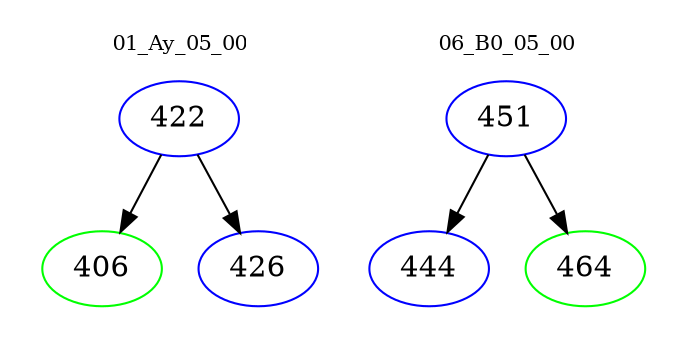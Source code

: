 digraph{
subgraph cluster_0 {
color = white
label = "01_Ay_05_00";
fontsize=10;
T0_422 [label="422", color="blue"]
T0_422 -> T0_406 [color="black"]
T0_406 [label="406", color="green"]
T0_422 -> T0_426 [color="black"]
T0_426 [label="426", color="blue"]
}
subgraph cluster_1 {
color = white
label = "06_B0_05_00";
fontsize=10;
T1_451 [label="451", color="blue"]
T1_451 -> T1_444 [color="black"]
T1_444 [label="444", color="blue"]
T1_451 -> T1_464 [color="black"]
T1_464 [label="464", color="green"]
}
}

